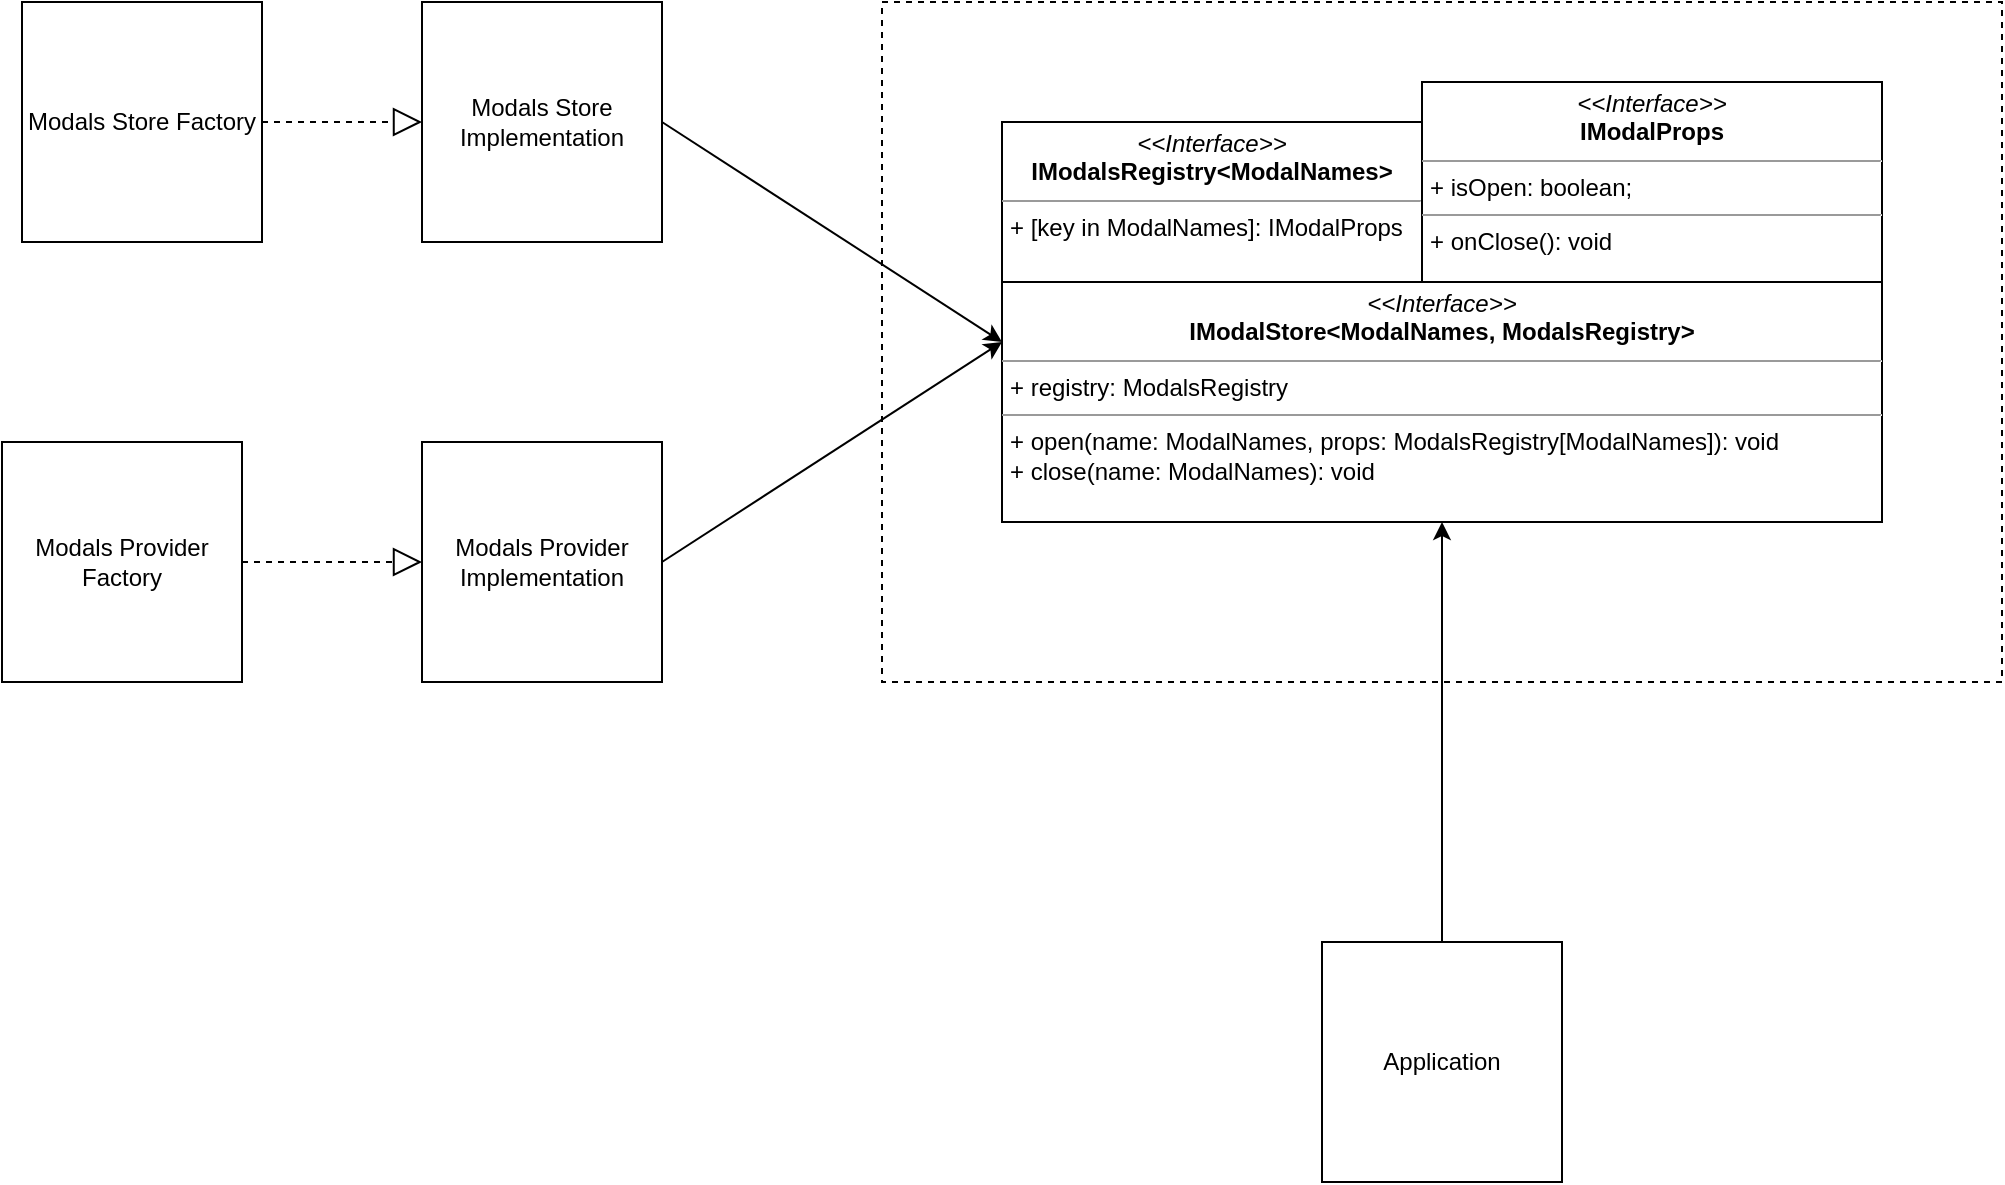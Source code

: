 <mxfile version="22.1.3" type="device">
  <diagram name="Page-1" id="-y4YoypF31cz1oTX0XOy">
    <mxGraphModel dx="2636" dy="812" grid="1" gridSize="10" guides="1" tooltips="1" connect="1" arrows="1" fold="1" page="1" pageScale="1" pageWidth="1200" pageHeight="1600" math="0" shadow="0">
      <root>
        <mxCell id="0" />
        <mxCell id="1" parent="0" />
        <mxCell id="8m8G_ucQZHipWHy-k3em-33" value="" style="rounded=0;whiteSpace=wrap;html=1;dashed=1;" vertex="1" parent="1">
          <mxGeometry x="60" y="70" width="560" height="340" as="geometry" />
        </mxCell>
        <mxCell id="8m8G_ucQZHipWHy-k3em-9" value="&lt;p style=&quot;margin:0px;margin-top:4px;text-align:center;&quot;&gt;&lt;i&gt;&amp;lt;&amp;lt;Interface&amp;gt;&amp;gt;&lt;/i&gt;&lt;br&gt;&lt;b&gt;IModalStore&amp;lt;ModalNames, ModalsRegistry&amp;gt;&lt;/b&gt;&lt;/p&gt;&lt;hr size=&quot;1&quot;&gt;&lt;p style=&quot;margin:0px;margin-left:4px;&quot;&gt;+ registry: ModalsRegistry&lt;/p&gt;&lt;hr size=&quot;1&quot;&gt;&lt;p style=&quot;margin:0px;margin-left:4px;&quot;&gt;+ open(name: ModalNames, props: ModalsRegistry[ModalNames]): void&lt;/p&gt;&lt;p style=&quot;margin:0px;margin-left:4px;&quot;&gt;+ close(name: ModalNames): void&lt;/p&gt;" style="verticalAlign=top;align=left;overflow=fill;fontSize=12;fontFamily=Helvetica;html=1;whiteSpace=wrap;" vertex="1" parent="1">
          <mxGeometry x="120" y="210" width="440" height="120" as="geometry" />
        </mxCell>
        <mxCell id="8m8G_ucQZHipWHy-k3em-10" value="&lt;p style=&quot;margin:0px;margin-top:4px;text-align:center;&quot;&gt;&lt;i&gt;&amp;lt;&amp;lt;Interface&amp;gt;&amp;gt;&lt;/i&gt;&lt;br&gt;&lt;b&gt;IModalsRegistry&amp;lt;ModalNames&amp;gt;&lt;/b&gt;&lt;/p&gt;&lt;hr size=&quot;1&quot;&gt;&lt;p style=&quot;margin:0px;margin-left:4px;&quot;&gt;+ [key in ModalNames]: IModalProps&lt;/p&gt;" style="verticalAlign=top;align=left;overflow=fill;fontSize=12;fontFamily=Helvetica;html=1;whiteSpace=wrap;" vertex="1" parent="1">
          <mxGeometry x="120" y="130" width="210" height="80" as="geometry" />
        </mxCell>
        <mxCell id="8m8G_ucQZHipWHy-k3em-12" value="Modals Store Factory" style="whiteSpace=wrap;html=1;aspect=fixed;" vertex="1" parent="1">
          <mxGeometry x="-370" y="70" width="120" height="120" as="geometry" />
        </mxCell>
        <mxCell id="8m8G_ucQZHipWHy-k3em-13" value="&lt;p style=&quot;margin:0px;margin-top:4px;text-align:center;&quot;&gt;&lt;i&gt;&amp;lt;&amp;lt;Interface&amp;gt;&amp;gt;&lt;/i&gt;&lt;br&gt;&lt;b&gt;IModalProps&lt;/b&gt;&lt;/p&gt;&lt;hr size=&quot;1&quot;&gt;&lt;p style=&quot;margin:0px;margin-left:4px;&quot;&gt;+ isOpen: boolean;&lt;br&gt;&lt;/p&gt;&lt;hr size=&quot;1&quot;&gt;&lt;p style=&quot;margin:0px;margin-left:4px;&quot;&gt;+ onClose(): void&lt;/p&gt;" style="verticalAlign=top;align=left;overflow=fill;fontSize=12;fontFamily=Helvetica;html=1;whiteSpace=wrap;" vertex="1" parent="1">
          <mxGeometry x="330" y="110" width="230" height="100" as="geometry" />
        </mxCell>
        <mxCell id="8m8G_ucQZHipWHy-k3em-29" value="Modals Store Implementation" style="whiteSpace=wrap;html=1;aspect=fixed;" vertex="1" parent="1">
          <mxGeometry x="-170" y="70" width="120" height="120" as="geometry" />
        </mxCell>
        <mxCell id="8m8G_ucQZHipWHy-k3em-30" value="" style="endArrow=block;dashed=1;endFill=0;endSize=12;html=1;rounded=0;entryX=0;entryY=0.5;entryDx=0;entryDy=0;exitX=1;exitY=0.5;exitDx=0;exitDy=0;" edge="1" parent="1" source="8m8G_ucQZHipWHy-k3em-12" target="8m8G_ucQZHipWHy-k3em-29">
          <mxGeometry width="160" relative="1" as="geometry">
            <mxPoint x="-200" y="220" as="sourcePoint" />
            <mxPoint x="-70" y="219.47" as="targetPoint" />
          </mxGeometry>
        </mxCell>
        <mxCell id="8m8G_ucQZHipWHy-k3em-31" value="" style="endArrow=classic;html=1;rounded=0;entryX=0;entryY=0.25;entryDx=0;entryDy=0;exitX=1;exitY=0.5;exitDx=0;exitDy=0;" edge="1" parent="1" source="8m8G_ucQZHipWHy-k3em-29" target="8m8G_ucQZHipWHy-k3em-9">
          <mxGeometry width="50" height="50" relative="1" as="geometry">
            <mxPoint x="-70" y="222.5" as="sourcePoint" />
            <mxPoint x="-20" y="172.5" as="targetPoint" />
          </mxGeometry>
        </mxCell>
        <mxCell id="8m8G_ucQZHipWHy-k3em-34" value="Modals Provider Factory" style="whiteSpace=wrap;html=1;aspect=fixed;" vertex="1" parent="1">
          <mxGeometry x="-380" y="290" width="120" height="120" as="geometry" />
        </mxCell>
        <mxCell id="8m8G_ucQZHipWHy-k3em-35" value="Modals Provider Implementation" style="whiteSpace=wrap;html=1;aspect=fixed;" vertex="1" parent="1">
          <mxGeometry x="-170" y="290" width="120" height="120" as="geometry" />
        </mxCell>
        <mxCell id="8m8G_ucQZHipWHy-k3em-38" value="" style="endArrow=block;dashed=1;endFill=0;endSize=12;html=1;rounded=0;entryX=0;entryY=0.5;entryDx=0;entryDy=0;exitX=1;exitY=0.5;exitDx=0;exitDy=0;" edge="1" parent="1" source="8m8G_ucQZHipWHy-k3em-34" target="8m8G_ucQZHipWHy-k3em-35">
          <mxGeometry width="160" relative="1" as="geometry">
            <mxPoint x="-330" y="450" as="sourcePoint" />
            <mxPoint x="-170" y="450" as="targetPoint" />
          </mxGeometry>
        </mxCell>
        <mxCell id="8m8G_ucQZHipWHy-k3em-39" value="" style="endArrow=classic;html=1;rounded=0;exitX=1;exitY=0.5;exitDx=0;exitDy=0;entryX=0;entryY=0.25;entryDx=0;entryDy=0;" edge="1" parent="1" source="8m8G_ucQZHipWHy-k3em-35" target="8m8G_ucQZHipWHy-k3em-9">
          <mxGeometry width="50" height="50" relative="1" as="geometry">
            <mxPoint x="-40" y="370" as="sourcePoint" />
            <mxPoint x="10" y="320" as="targetPoint" />
          </mxGeometry>
        </mxCell>
        <mxCell id="8m8G_ucQZHipWHy-k3em-43" value="Application" style="whiteSpace=wrap;html=1;aspect=fixed;" vertex="1" parent="1">
          <mxGeometry x="280" y="540" width="120" height="120" as="geometry" />
        </mxCell>
        <mxCell id="8m8G_ucQZHipWHy-k3em-44" value="" style="endArrow=classic;html=1;rounded=0;entryX=0.5;entryY=1;entryDx=0;entryDy=0;exitX=0.5;exitY=0;exitDx=0;exitDy=0;" edge="1" parent="1" source="8m8G_ucQZHipWHy-k3em-43" target="8m8G_ucQZHipWHy-k3em-9">
          <mxGeometry width="50" height="50" relative="1" as="geometry">
            <mxPoint x="270" y="500" as="sourcePoint" />
            <mxPoint x="320" y="450" as="targetPoint" />
          </mxGeometry>
        </mxCell>
      </root>
    </mxGraphModel>
  </diagram>
</mxfile>
